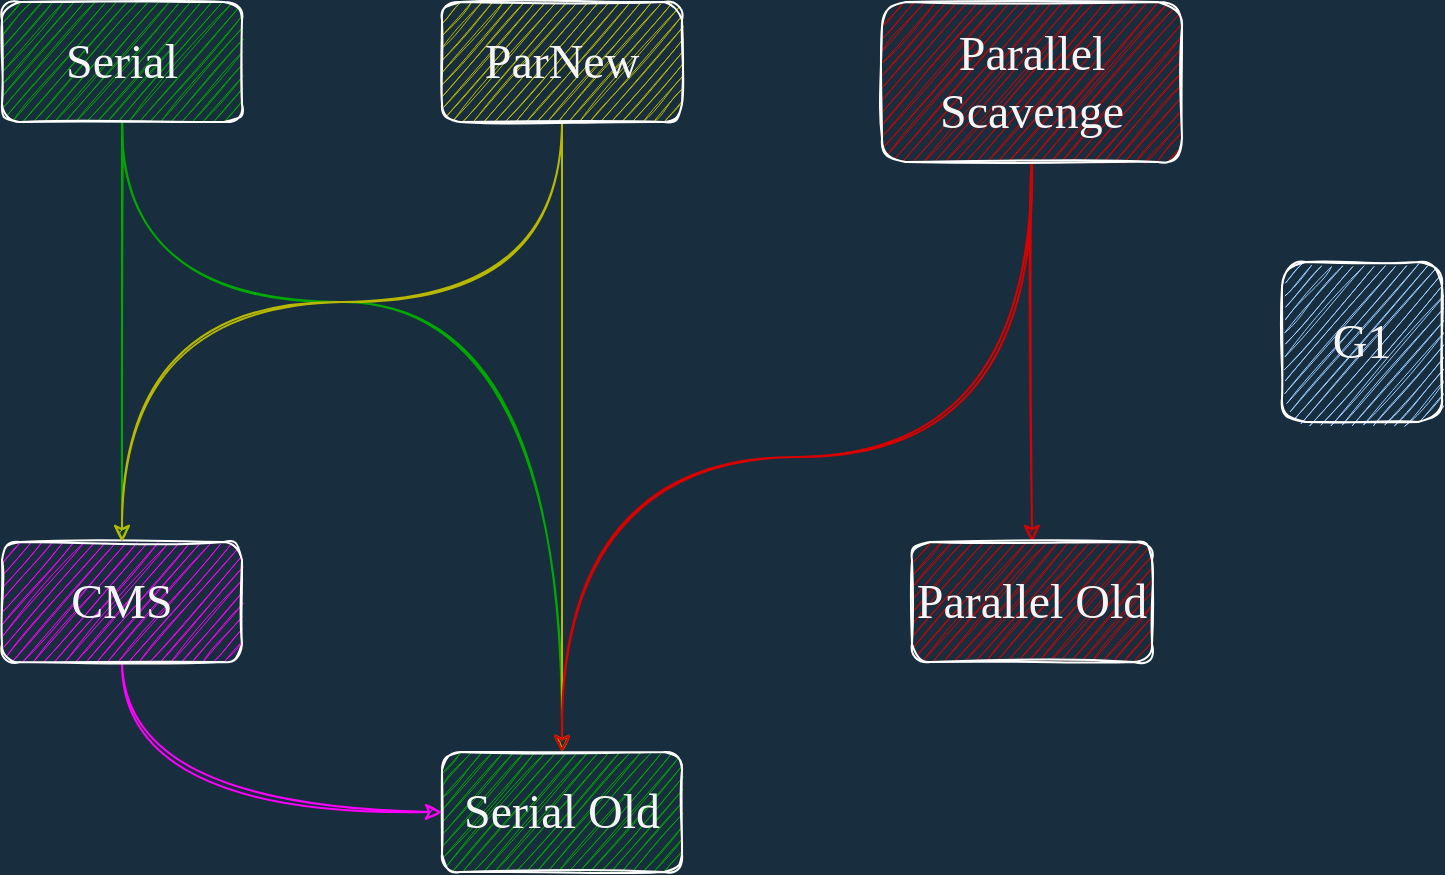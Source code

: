 <mxfile version="14.8.5" type="github">
  <diagram id="1nd5Z5Q6Oo7PBhE3J_bV" name="第 1 页">
    <mxGraphModel dx="1422" dy="800" grid="1" gridSize="10" guides="1" tooltips="1" connect="1" arrows="1" fold="1" page="1" pageScale="1" pageWidth="827" pageHeight="1169" background="#182E3E" math="0" shadow="0">
      <root>
        <mxCell id="0" />
        <mxCell id="1" parent="0" />
        <mxCell id="duVSveYrcLi3O6U5zXyq-9" style="edgeStyle=orthogonalEdgeStyle;rounded=1;sketch=1;orthogonalLoop=1;jettySize=auto;html=1;entryX=0.5;entryY=0;entryDx=0;entryDy=0;fontColor=#FFFFFF;curved=1;fillColor=#d5e8d4;strokeColor=#00A800;" parent="1" source="duVSveYrcLi3O6U5zXyq-1" target="duVSveYrcLi3O6U5zXyq-2" edge="1">
          <mxGeometry relative="1" as="geometry" />
        </mxCell>
        <mxCell id="duVSveYrcLi3O6U5zXyq-18" style="edgeStyle=orthogonalEdgeStyle;curved=1;sketch=1;orthogonalLoop=1;jettySize=auto;html=1;fontColor=#FFFFFF;strokeColor=#00A800;" parent="1" source="duVSveYrcLi3O6U5zXyq-1" target="duVSveYrcLi3O6U5zXyq-4" edge="1">
          <mxGeometry relative="1" as="geometry">
            <Array as="points">
              <mxPoint x="140" y="300" />
              <mxPoint x="360" y="300" />
            </Array>
          </mxGeometry>
        </mxCell>
        <mxCell id="duVSveYrcLi3O6U5zXyq-1" value="&lt;font face=&quot;Otomanopee One&quot; data-font-src=&quot;https://fonts.googleapis.com/css?family=Otomanopee+One&quot; style=&quot;font-size: 24px&quot; color=&quot;#f5f5f5&quot;&gt;Serial&lt;/font&gt;" style="whiteSpace=wrap;html=1;fontColor=#1A1A1A;strokeColor=#FFFFFF;sketch=1;rounded=1;fillColor=#00A800;" parent="1" vertex="1">
          <mxGeometry x="80" y="150" width="120" height="60" as="geometry" />
        </mxCell>
        <mxCell id="duVSveYrcLi3O6U5zXyq-16" style="edgeStyle=orthogonalEdgeStyle;curved=1;sketch=1;orthogonalLoop=1;jettySize=auto;html=1;entryX=0;entryY=0.5;entryDx=0;entryDy=0;fontColor=#FFFFFF;exitX=0.5;exitY=1;exitDx=0;exitDy=0;strokeColor=#FF00FF;" parent="1" source="duVSveYrcLi3O6U5zXyq-2" target="duVSveYrcLi3O6U5zXyq-4" edge="1">
          <mxGeometry relative="1" as="geometry" />
        </mxCell>
        <mxCell id="duVSveYrcLi3O6U5zXyq-2" value="&lt;font face=&quot;Otomanopee One&quot; data-font-src=&quot;https://fonts.googleapis.com/css?family=Otomanopee+One&quot; style=&quot;font-size: 24px&quot; color=&quot;#f5f5f5&quot;&gt;CMS&lt;/font&gt;" style="whiteSpace=wrap;html=1;fontColor=#1A1A1A;strokeColor=#FFFFFF;sketch=1;rounded=1;fillColor=#FF00FF;" parent="1" vertex="1">
          <mxGeometry x="80" y="420" width="120" height="60" as="geometry" />
        </mxCell>
        <mxCell id="duVSveYrcLi3O6U5zXyq-13" style="edgeStyle=orthogonalEdgeStyle;curved=1;sketch=1;orthogonalLoop=1;jettySize=auto;html=1;entryX=0.5;entryY=0;entryDx=0;entryDy=0;fontColor=#FFFFFF;strokeColor=#B8B800;" parent="1" source="duVSveYrcLi3O6U5zXyq-3" target="duVSveYrcLi3O6U5zXyq-4" edge="1">
          <mxGeometry relative="1" as="geometry" />
        </mxCell>
        <mxCell id="duVSveYrcLi3O6U5zXyq-17" style="edgeStyle=orthogonalEdgeStyle;curved=1;sketch=1;orthogonalLoop=1;jettySize=auto;html=1;entryX=0.5;entryY=0;entryDx=0;entryDy=0;fontColor=#FFFFFF;strokeColor=#B8B800;" parent="1" source="duVSveYrcLi3O6U5zXyq-3" target="duVSveYrcLi3O6U5zXyq-2" edge="1">
          <mxGeometry relative="1" as="geometry">
            <Array as="points">
              <mxPoint x="360" y="300" />
              <mxPoint x="140" y="300" />
            </Array>
          </mxGeometry>
        </mxCell>
        <mxCell id="duVSveYrcLi3O6U5zXyq-3" value="&lt;font face=&quot;Otomanopee One&quot; data-font-src=&quot;https://fonts.googleapis.com/css?family=Otomanopee+One&quot; style=&quot;font-size: 24px&quot; color=&quot;#f5f5f5&quot;&gt;ParNew&lt;/font&gt;" style="whiteSpace=wrap;html=1;fontColor=#1A1A1A;strokeColor=#FFFFFF;sketch=1;rounded=1;fillColor=#B8B800;" parent="1" vertex="1">
          <mxGeometry x="300" y="150" width="120" height="60" as="geometry" />
        </mxCell>
        <mxCell id="duVSveYrcLi3O6U5zXyq-4" value="&lt;font face=&quot;Otomanopee One&quot; data-font-src=&quot;https://fonts.googleapis.com/css?family=Otomanopee+One&quot; style=&quot;font-size: 24px&quot; color=&quot;#f5f5f5&quot;&gt;Serial Old&lt;/font&gt;" style="whiteSpace=wrap;html=1;fontColor=#1A1A1A;strokeColor=#FFFFFF;sketch=1;rounded=1;fillColor=#00A800;" parent="1" vertex="1">
          <mxGeometry x="300" y="525" width="120" height="60" as="geometry" />
        </mxCell>
        <mxCell id="duVSveYrcLi3O6U5zXyq-14" style="edgeStyle=orthogonalEdgeStyle;curved=1;sketch=1;orthogonalLoop=1;jettySize=auto;html=1;entryX=0.5;entryY=0;entryDx=0;entryDy=0;fontColor=#FFFFFF;strokeColor=#D90000;" parent="1" source="duVSveYrcLi3O6U5zXyq-5" target="duVSveYrcLi3O6U5zXyq-6" edge="1">
          <mxGeometry relative="1" as="geometry" />
        </mxCell>
        <mxCell id="duVSveYrcLi3O6U5zXyq-15" style="edgeStyle=orthogonalEdgeStyle;curved=1;sketch=1;orthogonalLoop=1;jettySize=auto;html=1;entryX=0.5;entryY=0;entryDx=0;entryDy=0;fontColor=#FFFFFF;exitX=0.5;exitY=1;exitDx=0;exitDy=0;strokeColor=#D90000;" parent="1" source="duVSveYrcLi3O6U5zXyq-5" target="duVSveYrcLi3O6U5zXyq-4" edge="1">
          <mxGeometry relative="1" as="geometry" />
        </mxCell>
        <mxCell id="duVSveYrcLi3O6U5zXyq-5" value="&lt;font face=&quot;Otomanopee One&quot; data-font-src=&quot;https://fonts.googleapis.com/css?family=Otomanopee+One&quot; style=&quot;font-size: 24px&quot; color=&quot;#f5f5f5&quot;&gt;Parallel&lt;br&gt;Scavenge&lt;br&gt;&lt;/font&gt;" style="whiteSpace=wrap;html=1;fontColor=#1A1A1A;strokeColor=#FFFFFF;sketch=1;rounded=1;fillColor=#D90000;" parent="1" vertex="1">
          <mxGeometry x="520" y="150" width="150" height="80" as="geometry" />
        </mxCell>
        <mxCell id="duVSveYrcLi3O6U5zXyq-6" value="&lt;font face=&quot;Otomanopee One&quot; data-font-src=&quot;https://fonts.googleapis.com/css?family=Otomanopee+One&quot; style=&quot;font-size: 24px&quot; color=&quot;#f5f5f5&quot;&gt;Parallel Old&lt;/font&gt;" style="whiteSpace=wrap;html=1;fontColor=#1A1A1A;strokeColor=#FFFFFF;sketch=1;rounded=1;fillColor=#D90000;" parent="1" vertex="1">
          <mxGeometry x="535" y="420" width="120" height="60" as="geometry" />
        </mxCell>
        <mxCell id="duVSveYrcLi3O6U5zXyq-7" value="&lt;font face=&quot;Otomanopee One&quot; data-font-src=&quot;https://fonts.googleapis.com/css?family=Otomanopee+One&quot; style=&quot;font-size: 24px&quot; color=&quot;#f5f5f5&quot;&gt;G1&lt;/font&gt;" style="whiteSpace=wrap;html=1;fontColor=#1A1A1A;strokeColor=#FFFFFF;sketch=1;rounded=1;fillColor=#99CCFF;" parent="1" vertex="1">
          <mxGeometry x="720" y="280" width="80" height="80" as="geometry" />
        </mxCell>
      </root>
    </mxGraphModel>
  </diagram>
</mxfile>
